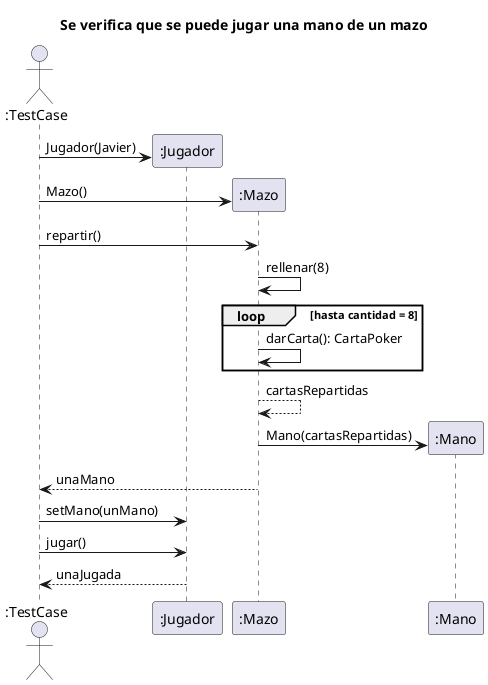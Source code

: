 @startuml
'https://plantuml.com/sequence-diagram

title Se verifica que se puede jugar una mano de un mazo

actor ":TestCase" as user
participant ":Jugador" as jugador
participant ":Mazo" as mazo
participant ":Mano" as mano

user -> jugador**: Jugador(Javier)
user -> mazo**: Mazo()
user -> mazo: repartir()
    mazo -> mazo: rellenar(8)
                loop hasta cantidad = 8
                    mazo -> mazo: darCarta(): CartaPoker
                end
    mazo --> mazo: cartasRepartidas
    mazo -> mano**: Mano(cartasRepartidas)
mazo --> user: unaMano
user -> jugador: setMano(unMano)
user -> jugador: jugar()
jugador --> user: unaJugada
@enduml